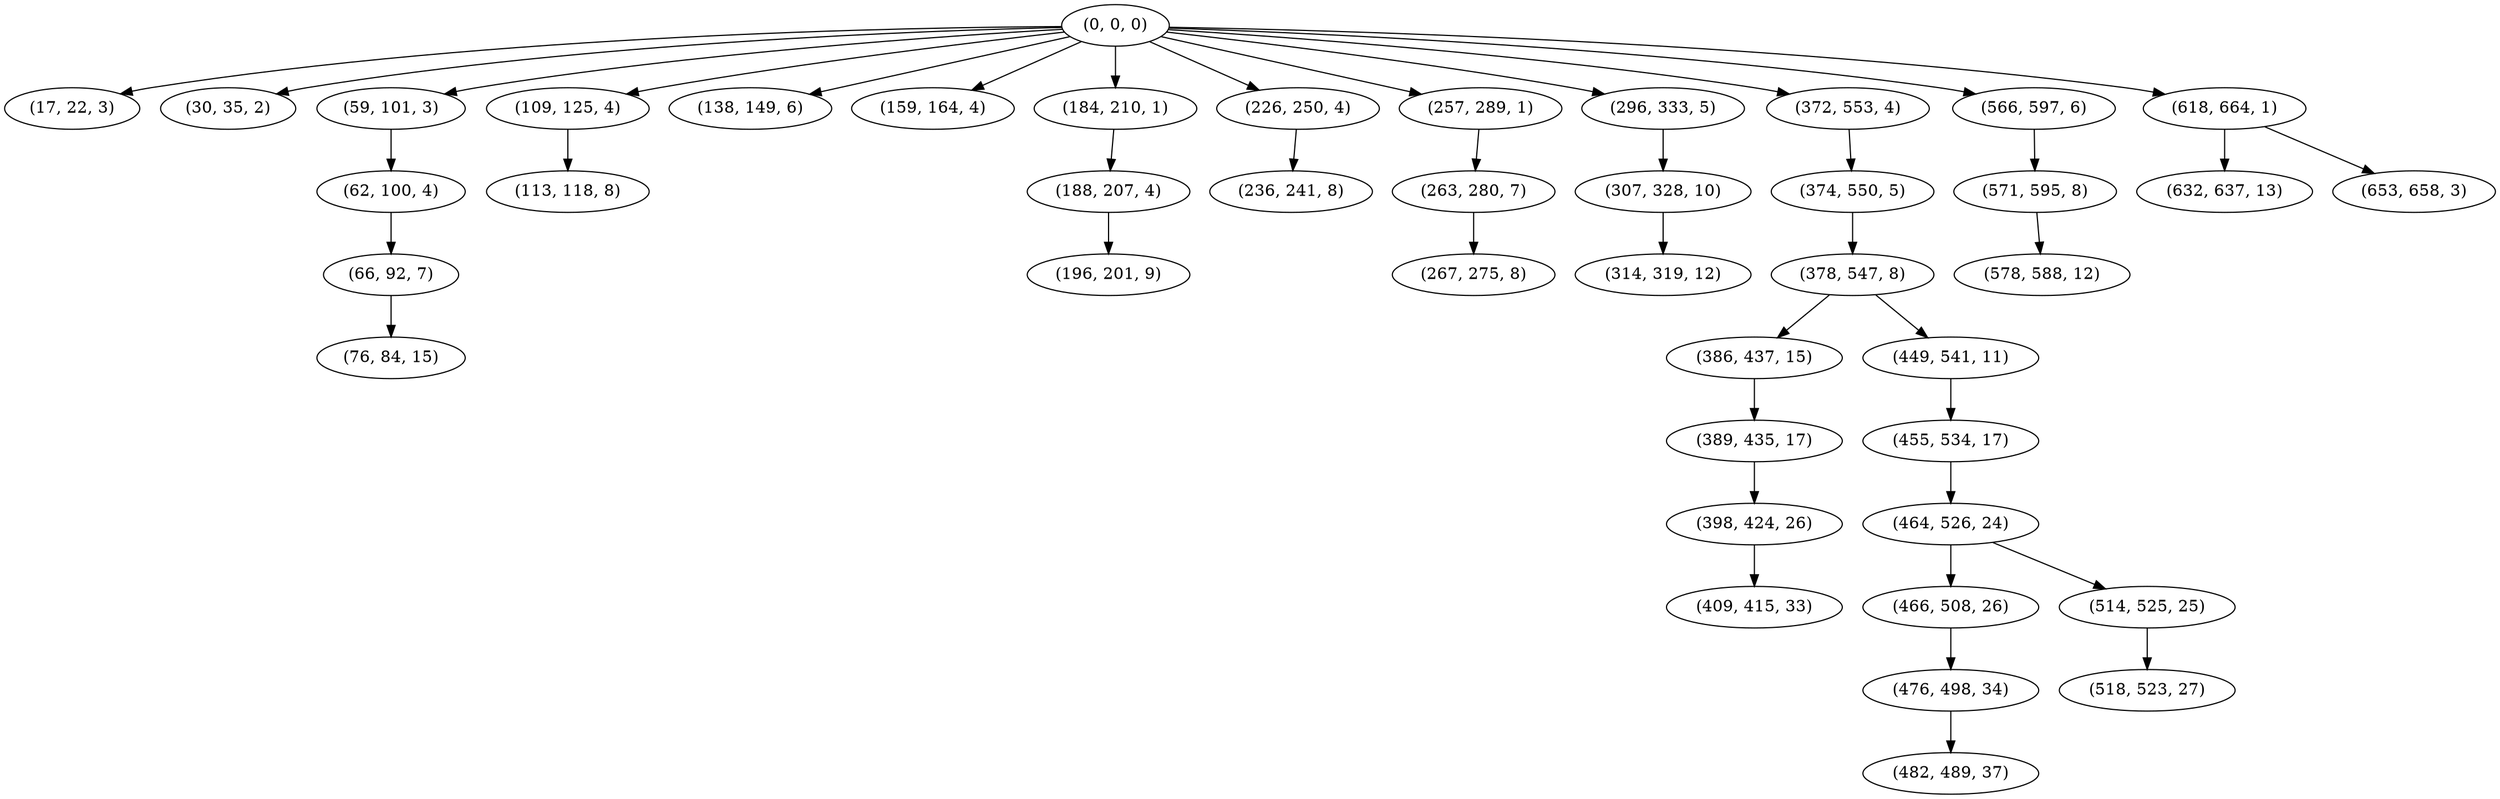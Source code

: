 digraph tree {
    "(0, 0, 0)";
    "(17, 22, 3)";
    "(30, 35, 2)";
    "(59, 101, 3)";
    "(62, 100, 4)";
    "(66, 92, 7)";
    "(76, 84, 15)";
    "(109, 125, 4)";
    "(113, 118, 8)";
    "(138, 149, 6)";
    "(159, 164, 4)";
    "(184, 210, 1)";
    "(188, 207, 4)";
    "(196, 201, 9)";
    "(226, 250, 4)";
    "(236, 241, 8)";
    "(257, 289, 1)";
    "(263, 280, 7)";
    "(267, 275, 8)";
    "(296, 333, 5)";
    "(307, 328, 10)";
    "(314, 319, 12)";
    "(372, 553, 4)";
    "(374, 550, 5)";
    "(378, 547, 8)";
    "(386, 437, 15)";
    "(389, 435, 17)";
    "(398, 424, 26)";
    "(409, 415, 33)";
    "(449, 541, 11)";
    "(455, 534, 17)";
    "(464, 526, 24)";
    "(466, 508, 26)";
    "(476, 498, 34)";
    "(482, 489, 37)";
    "(514, 525, 25)";
    "(518, 523, 27)";
    "(566, 597, 6)";
    "(571, 595, 8)";
    "(578, 588, 12)";
    "(618, 664, 1)";
    "(632, 637, 13)";
    "(653, 658, 3)";
    "(0, 0, 0)" -> "(17, 22, 3)";
    "(0, 0, 0)" -> "(30, 35, 2)";
    "(0, 0, 0)" -> "(59, 101, 3)";
    "(0, 0, 0)" -> "(109, 125, 4)";
    "(0, 0, 0)" -> "(138, 149, 6)";
    "(0, 0, 0)" -> "(159, 164, 4)";
    "(0, 0, 0)" -> "(184, 210, 1)";
    "(0, 0, 0)" -> "(226, 250, 4)";
    "(0, 0, 0)" -> "(257, 289, 1)";
    "(0, 0, 0)" -> "(296, 333, 5)";
    "(0, 0, 0)" -> "(372, 553, 4)";
    "(0, 0, 0)" -> "(566, 597, 6)";
    "(0, 0, 0)" -> "(618, 664, 1)";
    "(59, 101, 3)" -> "(62, 100, 4)";
    "(62, 100, 4)" -> "(66, 92, 7)";
    "(66, 92, 7)" -> "(76, 84, 15)";
    "(109, 125, 4)" -> "(113, 118, 8)";
    "(184, 210, 1)" -> "(188, 207, 4)";
    "(188, 207, 4)" -> "(196, 201, 9)";
    "(226, 250, 4)" -> "(236, 241, 8)";
    "(257, 289, 1)" -> "(263, 280, 7)";
    "(263, 280, 7)" -> "(267, 275, 8)";
    "(296, 333, 5)" -> "(307, 328, 10)";
    "(307, 328, 10)" -> "(314, 319, 12)";
    "(372, 553, 4)" -> "(374, 550, 5)";
    "(374, 550, 5)" -> "(378, 547, 8)";
    "(378, 547, 8)" -> "(386, 437, 15)";
    "(378, 547, 8)" -> "(449, 541, 11)";
    "(386, 437, 15)" -> "(389, 435, 17)";
    "(389, 435, 17)" -> "(398, 424, 26)";
    "(398, 424, 26)" -> "(409, 415, 33)";
    "(449, 541, 11)" -> "(455, 534, 17)";
    "(455, 534, 17)" -> "(464, 526, 24)";
    "(464, 526, 24)" -> "(466, 508, 26)";
    "(464, 526, 24)" -> "(514, 525, 25)";
    "(466, 508, 26)" -> "(476, 498, 34)";
    "(476, 498, 34)" -> "(482, 489, 37)";
    "(514, 525, 25)" -> "(518, 523, 27)";
    "(566, 597, 6)" -> "(571, 595, 8)";
    "(571, 595, 8)" -> "(578, 588, 12)";
    "(618, 664, 1)" -> "(632, 637, 13)";
    "(618, 664, 1)" -> "(653, 658, 3)";
}
